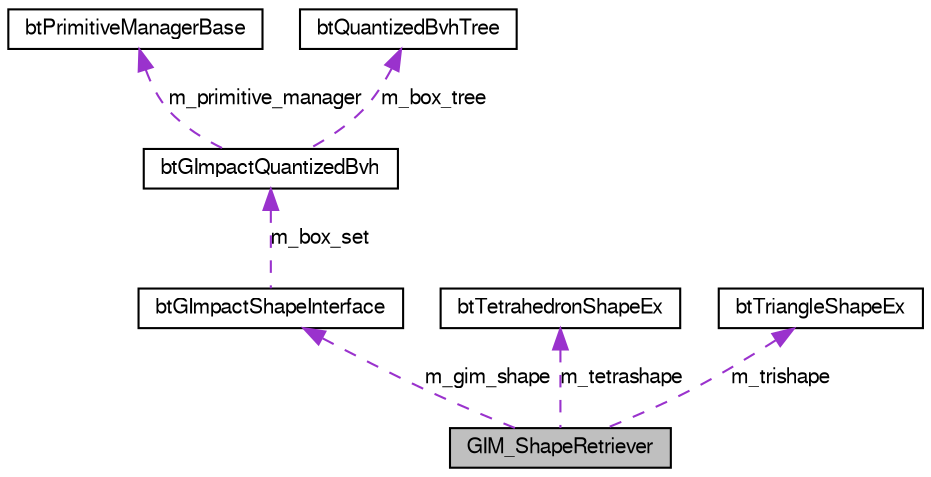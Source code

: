 digraph G
{
  bgcolor="transparent";
  edge [fontname="FreeSans",fontsize=10,labelfontname="FreeSans",labelfontsize=10];
  node [fontname="FreeSans",fontsize=10,shape=record];
  Node1 [label="GIM_ShapeRetriever",height=0.2,width=0.4,color="black", fillcolor="grey75", style="filled" fontcolor="black"];
  Node2 -> Node1 [dir=back,color="darkorchid3",fontsize=10,style="dashed",label="m_gim_shape"];
  Node2 [label="btGImpactShapeInterface",height=0.2,width=0.4,color="black",URL="$classbt_g_impact_shape_interface.html",tooltip="Base class for gimpact shapes."];
  Node3 -> Node2 [dir=back,color="darkorchid3",fontsize=10,style="dashed",label="m_box_set"];
  Node3 [label="btGImpactQuantizedBvh",height=0.2,width=0.4,color="black",URL="$classbt_g_impact_quantized_bvh.html",tooltip="Structure for containing Boxes."];
  Node4 -> Node3 [dir=back,color="darkorchid3",fontsize=10,style="dashed",label="m_primitive_manager"];
  Node4 [label="btPrimitiveManagerBase",height=0.2,width=0.4,color="black",URL="$classbt_primitive_manager_base.html",tooltip="Prototype Base class for primitive classification."];
  Node5 -> Node3 [dir=back,color="darkorchid3",fontsize=10,style="dashed",label="m_box_tree"];
  Node5 [label="btQuantizedBvhTree",height=0.2,width=0.4,color="black",URL="$classbt_quantized_bvh_tree.html",tooltip="Basic Box tree structure."];
  Node6 -> Node1 [dir=back,color="darkorchid3",fontsize=10,style="dashed",label="m_tetrashape"];
  Node6 [label="btTetrahedronShapeEx",height=0.2,width=0.4,color="black",URL="$classbt_tetrahedron_shape_ex.html",tooltip="Helper class for tetrahedrons."];
  Node7 -> Node1 [dir=back,color="darkorchid3",fontsize=10,style="dashed",label="m_trishape"];
  Node7 [label="btTriangleShapeEx",height=0.2,width=0.4,color="black",URL="$classbt_triangle_shape_ex.html",tooltip="Helper class for colliding Bullet Triangle Shapes."];
}
